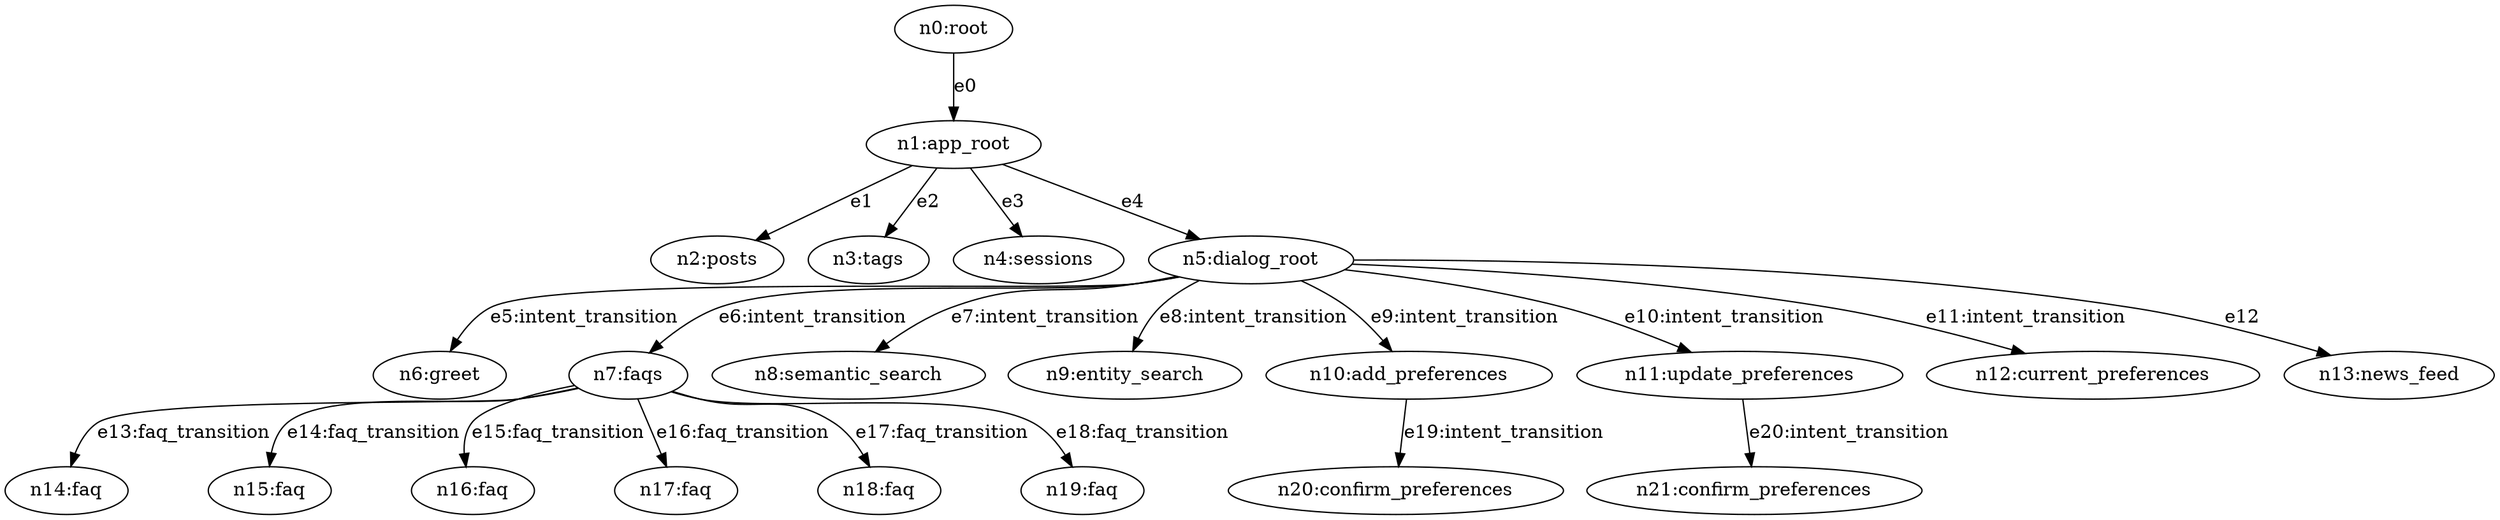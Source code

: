 strict digraph root {
    "n0" [ label="n0:root"  ]
    "n1" [ label="n1:app_root"  ]
    "n2" [ label="n2:posts"  ]
    "n3" [ label="n3:tags"  ]
    "n4" [ label="n4:sessions"  ]
    "n5" [ label="n5:dialog_root"  ]
    "n6" [ label="n6:greet"  ]
    "n7" [ label="n7:faqs"  ]
    "n8" [ label="n8:semantic_search"  ]
    "n9" [ label="n9:entity_search"  ]
    "n10" [ label="n10:add_preferences"  ]
    "n11" [ label="n11:update_preferences"  ]
    "n12" [ label="n12:current_preferences"  ]
    "n13" [ label="n13:news_feed"  ]
    "n14" [ label="n14:faq"  ]
    "n15" [ label="n15:faq"  ]
    "n16" [ label="n16:faq"  ]
    "n17" [ label="n17:faq"  ]
    "n18" [ label="n18:faq"  ]
    "n19" [ label="n19:faq"  ]
    "n20" [ label="n20:confirm_preferences"  ]
    "n21" [ label="n21:confirm_preferences"  ]
    "n0" -> "n1" [ label="e0" ]
    "n1" -> "n2" [ label="e1" ]
    "n1" -> "n3" [ label="e2" ]
    "n1" -> "n4" [ label="e3" ]
    "n1" -> "n5" [ label="e4" ]
    "n5" -> "n6" [ label="e5:intent_transition" ]
    "n5" -> "n7" [ label="e6:intent_transition" ]
    "n5" -> "n8" [ label="e7:intent_transition" ]
    "n5" -> "n9" [ label="e8:intent_transition" ]
    "n5" -> "n10" [ label="e9:intent_transition" ]
    "n5" -> "n11" [ label="e10:intent_transition" ]
    "n5" -> "n12" [ label="e11:intent_transition" ]
    "n5" -> "n13" [ label="e12" ]
    "n7" -> "n14" [ label="e13:faq_transition" ]
    "n7" -> "n15" [ label="e14:faq_transition" ]
    "n7" -> "n16" [ label="e15:faq_transition" ]
    "n7" -> "n17" [ label="e16:faq_transition" ]
    "n7" -> "n18" [ label="e17:faq_transition" ]
    "n7" -> "n19" [ label="e18:faq_transition" ]
    "n10" -> "n20" [ label="e19:intent_transition" ]
    "n11" -> "n21" [ label="e20:intent_transition" ]
}